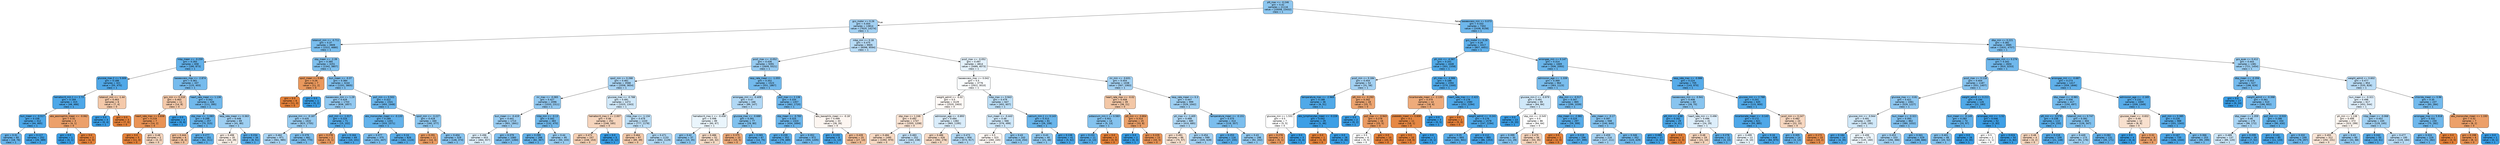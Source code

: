digraph Tree {
node [shape=box, style="filled, rounded", color="black", fontname="helvetica"] ;
edge [fontname="helvetica"] ;
0 [label="ptt_max <= -0.246\ngini = 0.42\nsamples = 21116\nvalue = [10058, 23432]\nclass = 1", fillcolor="#8ec7f0"] ;
1 [label="gcs_motor <= 0.26\ngini = 0.454\nsamples = 13814\nvalue = [7620, 14274]\nclass = 1", fillcolor="#a3d1f3"] ;
0 -> 1 [labeldistance=2.5, labelangle=45, headlabel="True"] ;
2 [label="totalco2_min <= -0.711\ngini = 0.37\nsamples = 3909\nvalue = [1522, 4680]\nclass = 1", fillcolor="#79bded"] ;
1 -> 2 ;
3 [label="mbp_mean <= -0.259\ngini = 0.283\nsamples = 658\nvalue = [180, 873]\nclass = 1", fillcolor="#62b1ea"] ;
2 -> 3 ;
4 [label="glucose_max.2 <= 5.009\ngini = 0.188\nsamples = 321\nvalue = [55, 470]\nclass = 1", fillcolor="#50a8e8"] ;
3 -> 4 ;
5 [label="hematocrit_min.1 <= 2.73\ngini = 0.169\nsamples = 315\nvalue = [48, 466]\nclass = 1", fillcolor="#4da7e8"] ;
4 -> 5 ;
6 [label="bun_mean <= -0.517\ngini = 0.158\nsamples = 312\nvalue = [44, 465]\nclass = 1", fillcolor="#4ca6e7"] ;
5 -> 6 ;
7 [label="gini = 0.31\nsamples = 60\nvalue = [18, 76]\nclass = 1", fillcolor="#68b4eb"] ;
6 -> 7 ;
8 [label="gini = 0.117\nsamples = 252\nvalue = [26, 389]\nclass = 1", fillcolor="#46a4e7"] ;
6 -> 8 ;
9 [label="abs_eosinophils_mean <= -0.062\ngini = 0.32\nsamples = 3\nvalue = [4, 1]\nclass = 0", fillcolor="#eca06a"] ;
5 -> 9 ;
10 [label="gini = 0.0\nsamples = 1\nvalue = [0, 1]\nclass = 1", fillcolor="#399de5"] ;
9 -> 10 ;
11 [label="gini = 0.0\nsamples = 2\nvalue = [4, 0]\nclass = 0", fillcolor="#e58139"] ;
9 -> 11 ;
12 [label="totalco2_min <= -1.44\ngini = 0.463\nsamples = 6\nvalue = [7, 4]\nclass = 0", fillcolor="#f4c9aa"] ;
4 -> 12 ;
13 [label="gini = 0.0\nsamples = 3\nvalue = [0, 4]\nclass = 1", fillcolor="#399de5"] ;
12 -> 13 ;
14 [label="gini = 0.0\nsamples = 3\nvalue = [7, 0]\nclass = 0", fillcolor="#e58139"] ;
12 -> 14 ;
15 [label="baseexcess_max <= -2.874\ngini = 0.361\nsamples = 337\nvalue = [125, 403]\nclass = 1", fillcolor="#76bbed"] ;
3 -> 15 ;
16 [label="gcs_min <= 0.318\ngini = 0.463\nsamples = 11\nvalue = [14, 8]\nclass = 0", fillcolor="#f4c9aa"] ;
15 -> 16 ;
17 [label="heart_rate_max <= 0.838\ngini = 0.219\nsamples = 7\nvalue = [14, 2]\nclass = 0", fillcolor="#e99355"] ;
16 -> 17 ;
18 [label="gini = 0.0\nsamples = 5\nvalue = [11, 0]\nclass = 0", fillcolor="#e58139"] ;
17 -> 18 ;
19 [label="gini = 0.48\nsamples = 2\nvalue = [3, 2]\nclass = 0", fillcolor="#f6d5bd"] ;
17 -> 19 ;
20 [label="gini = 0.0\nsamples = 4\nvalue = [0, 6]\nclass = 1", fillcolor="#399de5"] ;
16 -> 20 ;
21 [label="heart_rate_mean <= 1.136\ngini = 0.342\nsamples = 326\nvalue = [111, 395]\nclass = 1", fillcolor="#71b9ec"] ;
15 -> 21 ;
22 [label="sbp_max <= -1.083\ngini = 0.298\nsamples = 257\nvalue = [70, 315]\nclass = 1", fillcolor="#65b3eb"] ;
21 -> 22 ;
23 [label="gini = 0.444\nsamples = 6\nvalue = [8, 4]\nclass = 0", fillcolor="#f2c09c"] ;
22 -> 23 ;
24 [label="gini = 0.277\nsamples = 251\nvalue = [62, 311]\nclass = 1", fillcolor="#60b1ea"] ;
22 -> 24 ;
25 [label="resp_rate_mean <= 0.363\ngini = 0.448\nsamples = 69\nvalue = [41, 80]\nclass = 1", fillcolor="#9ecff2"] ;
21 -> 25 ;
26 [label="gini = 0.498\nsamples = 35\nvalue = [33, 29]\nclass = 0", fillcolor="#fcf0e7"] ;
25 -> 26 ;
27 [label="gini = 0.234\nsamples = 34\nvalue = [8, 51]\nclass = 1", fillcolor="#58ace9"] ;
25 -> 27 ;
28 [label="sbp_mean <= -2.39\ngini = 0.385\nsamples = 3251\nvalue = [1342, 3807]\nclass = 1", fillcolor="#7fc0ee"] ;
2 -> 28 ;
29 [label="spo2_mean <= 0.68\ngini = 0.26\nsamples = 7\nvalue = [11, 2]\nclass = 0", fillcolor="#ea985d"] ;
28 -> 29 ;
30 [label="gini = 0.0\nsamples = 6\nvalue = [11, 0]\nclass = 0", fillcolor="#e58139"] ;
29 -> 30 ;
31 [label="gini = 0.0\nsamples = 1\nvalue = [0, 2]\nclass = 1", fillcolor="#399de5"] ;
29 -> 31 ;
32 [label="bun_mean <= -0.37\ngini = 0.384\nsamples = 3244\nvalue = [1331, 3805]\nclass = 1", fillcolor="#7ebfee"] ;
28 -> 32 ;
33 [label="baseexcess_min <= 1.29\ngini = 0.429\nsamples = 1703\nvalue = [838, 1857]\nclass = 1", fillcolor="#92c9f1"] ;
32 -> 33 ;
34 [label="glucose_min <= -0.187\ngini = 0.435\nsamples = 1632\nvalue = [823, 1755]\nclass = 1", fillcolor="#96cbf1"] ;
33 -> 34 ;
35 [label="gini = 0.462\nsamples = 971\nvalue = [561, 985]\nclass = 1", fillcolor="#aad5f4"] ;
34 -> 35 ;
36 [label="gini = 0.379\nsamples = 661\nvalue = [262, 770]\nclass = 1", fillcolor="#7cbeee"] ;
34 -> 36 ;
37 [label="po2_min <= -1.017\ngini = 0.224\nsamples = 71\nvalue = [15, 102]\nclass = 1", fillcolor="#56abe9"] ;
33 -> 37 ;
38 [label="gini = 0.278\nsamples = 2\nvalue = [5, 1]\nclass = 0", fillcolor="#ea9a61"] ;
37 -> 38 ;
39 [label="gini = 0.164\nsamples = 69\nvalue = [10, 101]\nclass = 1", fillcolor="#4da7e8"] ;
37 -> 39 ;
40 [label="po2_min <= 0.502\ngini = 0.322\nsamples = 1541\nvalue = [493, 1948]\nclass = 1", fillcolor="#6bb6ec"] ;
32 -> 40 ;
41 [label="abs_monocytes_mean <= -0.133\ngini = 0.289\nsamples = 1201\nvalue = [333, 1571]\nclass = 1", fillcolor="#63b2eb"] ;
40 -> 41 ;
42 [label="gini = 0.377\nsamples = 375\nvalue = [151, 447]\nclass = 1", fillcolor="#7cbeee"] ;
41 -> 42 ;
43 [label="gini = 0.24\nsamples = 826\nvalue = [182, 1124]\nclass = 1", fillcolor="#59ade9"] ;
41 -> 43 ;
44 [label="spo2_min <= -3.227\ngini = 0.418\nsamples = 340\nvalue = [160, 377]\nclass = 1", fillcolor="#8dc7f0"] ;
40 -> 44 ;
45 [label="gini = 0.291\nsamples = 11\nvalue = [14, 3]\nclass = 0", fillcolor="#eb9c63"] ;
44 -> 45 ;
46 [label="gini = 0.404\nsamples = 329\nvalue = [146, 374]\nclass = 1", fillcolor="#86c3ef"] ;
44 -> 46 ;
47 [label="mbp_min <= 0.18\ngini = 0.475\nsamples = 9905\nvalue = [6098, 9594]\nclass = 1", fillcolor="#b7dbf6"] ;
1 -> 47 ;
48 [label="pco2_max <= -0.052\ngini = 0.436\nsamples = 5091\nvalue = [2609, 5521]\nclass = 1", fillcolor="#97cbf1"] ;
47 -> 48 ;
49 [label="spo2_min <= 0.268\ngini = 0.461\nsamples = 3568\nvalue = [2058, 3654]\nclass = 1", fillcolor="#a9d4f4"] ;
48 -> 49 ;
50 [label="inr_max <= -0.083\ngini = 0.427\nsamples = 2096\nvalue = [1033, 2311]\nclass = 1", fillcolor="#92c9f1"] ;
49 -> 50 ;
51 [label="bun_mean <= -0.419\ngini = 0.441\nsamples = 1713\nvalue = [901, 1841]\nclass = 1", fillcolor="#9acdf2"] ;
50 -> 51 ;
52 [label="gini = 0.496\nsamples = 653\nvalue = [464, 557]\nclass = 1", fillcolor="#deeffb"] ;
51 -> 52 ;
53 [label="gini = 0.379\nsamples = 1060\nvalue = [437, 1284]\nclass = 1", fillcolor="#7cbeee"] ;
51 -> 53 ;
54 [label="mbp_min <= -0.13\ngini = 0.342\nsamples = 383\nvalue = [132, 470]\nclass = 1", fillcolor="#71b9ec"] ;
50 -> 54 ;
55 [label="gini = 0.299\nsamples = 288\nvalue = [82, 367]\nclass = 1", fillcolor="#65b3eb"] ;
54 -> 55 ;
56 [label="gini = 0.44\nsamples = 95\nvalue = [50, 103]\nclass = 1", fillcolor="#99cdf2"] ;
54 -> 56 ;
57 [label="glucose_max <= -0.788\ngini = 0.491\nsamples = 1472\nvalue = [1025, 1343]\nclass = 1", fillcolor="#d0e8f9"] ;
49 -> 57 ;
58 [label="hematocrit_max.1 <= 2.007\ngini = 0.48\nsamples = 252\nvalue = [248, 165]\nclass = 0", fillcolor="#f6d5bd"] ;
57 -> 58 ;
59 [label="gini = 0.472\nsamples = 247\nvalue = [248, 153]\nclass = 0", fillcolor="#f5cfb3"] ;
58 -> 59 ;
60 [label="gini = 0.0\nsamples = 5\nvalue = [0, 12]\nclass = 1", fillcolor="#399de5"] ;
58 -> 60 ;
61 [label="mbp_max <= -1.134\ngini = 0.479\nsamples = 1220\nvalue = [777, 1178]\nclass = 1", fillcolor="#bcdef6"] ;
57 -> 61 ;
62 [label="gini = 0.464\nsamples = 87\nvalue = [85, 49]\nclass = 0", fillcolor="#f4caab"] ;
61 -> 62 ;
63 [label="gini = 0.471\nsamples = 1133\nvalue = [692, 1129]\nclass = 1", fillcolor="#b2d9f5"] ;
61 -> 63 ;
64 [label="resp_rate_mean <= -1.055\ngini = 0.352\nsamples = 1523\nvalue = [551, 1867]\nclass = 1", fillcolor="#73baed"] ;
48 -> 64 ;
65 [label="aniongap_min <= -0.409\ngini = 0.47\nsamples = 166\nvalue = [89, 147]\nclass = 1", fillcolor="#b1d8f5"] ;
64 -> 65 ;
66 [label="hematocrit_max.1 <= -0.458\ngini = 0.498\nsamples = 89\nvalue = [60, 67]\nclass = 1", fillcolor="#eaf5fc"] ;
65 -> 66 ;
67 [label="gini = 0.42\nsamples = 37\nvalue = [15, 35]\nclass = 1", fillcolor="#8ec7f0"] ;
66 -> 67 ;
68 [label="gini = 0.486\nsamples = 52\nvalue = [45, 32]\nclass = 0", fillcolor="#f7dbc6"] ;
66 -> 68 ;
69 [label="glucose_max <= -0.688\ngini = 0.391\nsamples = 77\nvalue = [29, 80]\nclass = 1", fillcolor="#81c1ee"] ;
65 -> 69 ;
70 [label="gini = 0.375\nsamples = 10\nvalue = [15, 5]\nclass = 0", fillcolor="#eeab7b"] ;
69 -> 70 ;
71 [label="gini = 0.265\nsamples = 67\nvalue = [14, 75]\nclass = 1", fillcolor="#5eafea"] ;
69 -> 71 ;
72 [label="po2_max <= 2.136\ngini = 0.334\nsamples = 1357\nvalue = [462, 1720]\nclass = 1", fillcolor="#6eb7ec"] ;
64 -> 72 ;
73 [label="sbp_mean <= -0.783\ngini = 0.325\nsamples = 1324\nvalue = [434, 1694]\nclass = 1", fillcolor="#6cb6ec"] ;
72 -> 73 ;
74 [label="gini = 0.239\nsamples = 352\nvalue = [79, 489]\nclass = 1", fillcolor="#59ade9"] ;
73 -> 74 ;
75 [label="gini = 0.352\nsamples = 972\nvalue = [355, 1205]\nclass = 1", fillcolor="#73baed"] ;
73 -> 75 ;
76 [label="abs_basophils_mean <= -0.18\ngini = 0.499\nsamples = 33\nvalue = [28, 26]\nclass = 0", fillcolor="#fdf6f1"] ;
72 -> 76 ;
77 [label="gini = 0.133\nsamples = 8\nvalue = [1, 13]\nclass = 1", fillcolor="#48a5e7"] ;
76 -> 77 ;
78 [label="gini = 0.439\nsamples = 25\nvalue = [27, 13]\nclass = 0", fillcolor="#f2be98"] ;
76 -> 78 ;
79 [label="pco2_max <= -0.052\ngini = 0.497\nsamples = 4814\nvalue = [3489, 4073]\nclass = 1", fillcolor="#e3f1fb"] ;
47 -> 79 ;
80 [label="baseexcess_max <= 0.042\ngini = 0.5\nsamples = 3776\nvalue = [2922, 3010]\nclass = 1", fillcolor="#f9fcfe"] ;
79 -> 80 ;
81 [label="weight_admit <= -0.02\ngini = 0.5\nsamples = 3129\nvalue = [2520, 2403]\nclass = 0", fillcolor="#fef9f6"] ;
80 -> 81 ;
82 [label="sbp_max <= 1.246\ngini = 0.492\nsamples = 1747\nvalue = [1555, 1208]\nclass = 0", fillcolor="#f9e3d3"] ;
81 -> 82 ;
83 [label="gini = 0.484\nsamples = 1495\nvalue = [1392, 970]\nclass = 0", fillcolor="#f7d9c3"] ;
82 -> 83 ;
84 [label="gini = 0.483\nsamples = 252\nvalue = [163, 238]\nclass = 1", fillcolor="#c1e0f7"] ;
82 -> 84 ;
85 [label="admission_age <= -0.893\ngini = 0.494\nsamples = 1382\nvalue = [965, 1195]\nclass = 1", fillcolor="#d9ecfa"] ;
81 -> 85 ;
86 [label="gini = 0.486\nsamples = 426\nvalue = [392, 278]\nclass = 0", fillcolor="#f7dac5"] ;
85 -> 86 ;
87 [label="gini = 0.473\nsamples = 956\nvalue = [573, 917]\nclass = 1", fillcolor="#b5daf5"] ;
85 -> 87 ;
88 [label="mbp_max <= 0.943\ngini = 0.479\nsamples = 647\nvalue = [402, 607]\nclass = 1", fillcolor="#bcdef6"] ;
80 -> 88 ;
89 [label="bun_mean <= -0.443\ngini = 0.49\nsamples = 566\nvalue = [376, 499]\nclass = 1", fillcolor="#cee7f9"] ;
88 -> 89 ;
90 [label="gini = 0.5\nsamples = 323\nvalue = [260, 245]\nclass = 0", fillcolor="#fef8f4"] ;
89 -> 90 ;
91 [label="gini = 0.43\nsamples = 243\nvalue = [116, 254]\nclass = 1", fillcolor="#93caf1"] ;
89 -> 91 ;
92 [label="calcium_min.1 <= 0.143\ngini = 0.313\nsamples = 81\nvalue = [26, 108]\nclass = 1", fillcolor="#69b5eb"] ;
88 -> 92 ;
93 [label="gini = 0.43\nsamples = 40\nvalue = [21, 46]\nclass = 1", fillcolor="#93caf1"] ;
92 -> 93 ;
94 [label="gini = 0.138\nsamples = 41\nvalue = [5, 62]\nclass = 1", fillcolor="#49a5e7"] ;
92 -> 94 ;
95 [label="inr_min <= -0.631\ngini = 0.454\nsamples = 1038\nvalue = [567, 1063]\nclass = 1", fillcolor="#a3d1f3"] ;
79 -> 95 ;
96 [label="heart_rate_max <= -0.02\ngini = 0.458\nsamples = 39\nvalue = [38, 21]\nclass = 0", fillcolor="#f3c7a6"] ;
95 -> 96 ;
97 [label="potassium_min.1 <= 0.583\ngini = 0.401\nsamples = 14\nvalue = [5, 13]\nclass = 1", fillcolor="#85c3ef"] ;
96 -> 97 ;
98 [label="gini = 0.231\nsamples = 11\nvalue = [2, 13]\nclass = 1", fillcolor="#57ace9"] ;
97 -> 98 ;
99 [label="gini = 0.0\nsamples = 3\nvalue = [3, 0]\nclass = 0", fillcolor="#e58139"] ;
97 -> 99 ;
100 [label="ptt_min <= -0.804\ngini = 0.314\nsamples = 25\nvalue = [33, 8]\nclass = 0", fillcolor="#eba069"] ;
96 -> 100 ;
101 [label="gini = 0.0\nsamples = 2\nvalue = [0, 3]\nclass = 1", fillcolor="#399de5"] ;
100 -> 101 ;
102 [label="gini = 0.229\nsamples = 23\nvalue = [33, 5]\nclass = 0", fillcolor="#e99457"] ;
100 -> 102 ;
103 [label="resp_rate_mean <= 0.3\ngini = 0.447\nsamples = 999\nvalue = [529, 1042]\nclass = 1", fillcolor="#9ecff2"] ;
95 -> 103 ;
104 [label="ph_max <= -1.405\ngini = 0.468\nsamples = 685\nvalue = [410, 685]\nclass = 1", fillcolor="#b0d8f5"] ;
103 -> 104 ;
105 [label="gini = 0.491\nsamples = 86\nvalue = [75, 57]\nclass = 0", fillcolor="#f9e1cf"] ;
104 -> 105 ;
106 [label="gini = 0.454\nsamples = 599\nvalue = [335, 628]\nclass = 1", fillcolor="#a3d1f3"] ;
104 -> 106 ;
107 [label="temperature_mean <= -0.151\ngini = 0.375\nsamples = 314\nvalue = [119, 357]\nclass = 1", fillcolor="#7bbeee"] ;
103 -> 107 ;
108 [label="gini = 0.253\nsamples = 116\nvalue = [27, 155]\nclass = 1", fillcolor="#5baeea"] ;
107 -> 108 ;
109 [label="gini = 0.43\nsamples = 198\nvalue = [92, 202]\nclass = 1", fillcolor="#93caf1"] ;
107 -> 109 ;
110 [label="baseexcess_min <= 0.073\ngini = 0.332\nsamples = 7302\nvalue = [2438, 9158]\nclass = 1", fillcolor="#6eb7ec"] ;
0 -> 110 [labeldistance=2.5, labelangle=-45, headlabel="False"] ;
111 [label="gcs_motor <= 0.26\ngini = 0.26\nsamples = 3317\nvalue = [807, 4451]\nclass = 1", fillcolor="#5dafea"] ;
110 -> 111 ;
112 [label="ph_min <= -4.587\ngini = 0.201\nsamples = 1648\nvalue = [301, 2358]\nclass = 1", fillcolor="#52aae8"] ;
111 -> 112 ;
113 [label="pco2_min <= 0.184\ngini = 0.454\nsamples = 54\nvalue = [31, 58]\nclass = 1", fillcolor="#a3d1f3"] ;
112 -> 113 ;
114 [label="temperature_max <= -2.969\ngini = 0.188\nsamples = 36\nvalue = [6, 51]\nclass = 1", fillcolor="#50a9e8"] ;
113 -> 114 ;
115 [label="glucose_min <= 1.531\ngini = 0.5\nsamples = 7\nvalue = [5, 5]\nclass = 0", fillcolor="#ffffff"] ;
114 -> 115 ;
116 [label="gini = 0.278\nsamples = 4\nvalue = [5, 1]\nclass = 0", fillcolor="#ea9a61"] ;
115 -> 116 ;
117 [label="gini = 0.0\nsamples = 3\nvalue = [0, 4]\nclass = 1", fillcolor="#399de5"] ;
115 -> 117 ;
118 [label="abs_lymphocytes_mean <= -0.226\ngini = 0.042\nsamples = 29\nvalue = [1, 46]\nclass = 1", fillcolor="#3d9fe6"] ;
114 -> 118 ;
119 [label="gini = 0.0\nsamples = 1\nvalue = [1, 0]\nclass = 0", fillcolor="#e58139"] ;
118 -> 119 ;
120 [label="gini = 0.0\nsamples = 28\nvalue = [0, 46]\nclass = 1", fillcolor="#399de5"] ;
118 -> 120 ;
121 [label="ptt_min <= -0.293\ngini = 0.342\nsamples = 18\nvalue = [25, 7]\nclass = 0", fillcolor="#eca470"] ;
113 -> 121 ;
122 [label="gini = 0.0\nsamples = 2\nvalue = [0, 2]\nclass = 1", fillcolor="#399de5"] ;
121 -> 122 ;
123 [label="po2_max <= -0.943\ngini = 0.278\nsamples = 16\nvalue = [25, 5]\nclass = 0", fillcolor="#ea9a61"] ;
121 -> 123 ;
124 [label="gini = 0.5\nsamples = 6\nvalue = [5, 5]\nclass = 0", fillcolor="#ffffff"] ;
123 -> 124 ;
125 [label="gini = 0.0\nsamples = 10\nvalue = [20, 0]\nclass = 0", fillcolor="#e58139"] ;
123 -> 125 ;
126 [label="ph_max <= -4.986\ngini = 0.188\nsamples = 1594\nvalue = [270, 2300]\nclass = 1", fillcolor="#50a9e8"] ;
112 -> 126 ;
127 [label="bicarbonate_mean <= -2.133\ngini = 0.375\nsamples = 14\nvalue = [18, 6]\nclass = 0", fillcolor="#eeab7b"] ;
126 -> 127 ;
128 [label="platelets_mean <= 0.606\ngini = 0.1\nsamples = 11\nvalue = [18, 1]\nclass = 0", fillcolor="#e68844"] ;
127 -> 128 ;
129 [label="gini = 0.0\nsamples = 10\nvalue = [18, 0]\nclass = 0", fillcolor="#e58139"] ;
128 -> 129 ;
130 [label="gini = 0.0\nsamples = 1\nvalue = [0, 1]\nclass = 1", fillcolor="#399de5"] ;
128 -> 130 ;
131 [label="gini = 0.0\nsamples = 3\nvalue = [0, 5]\nclass = 1", fillcolor="#399de5"] ;
127 -> 131 ;
132 [label="heart_rate_max <= -2.422\ngini = 0.178\nsamples = 1580\nvalue = [252, 2294]\nclass = 1", fillcolor="#4fa8e8"] ;
126 -> 132 ;
133 [label="gini = 0.0\nsamples = 2\nvalue = [5, 0]\nclass = 0", fillcolor="#e58139"] ;
132 -> 133 ;
134 [label="weight_admit <= -0.241\ngini = 0.176\nsamples = 1578\nvalue = [247, 2294]\nclass = 1", fillcolor="#4ea8e8"] ;
132 -> 134 ;
135 [label="gini = 0.25\nsamples = 693\nvalue = [161, 941]\nclass = 1", fillcolor="#5baee9"] ;
134 -> 135 ;
136 [label="gini = 0.112\nsamples = 885\nvalue = [86, 1353]\nclass = 1", fillcolor="#46a3e7"] ;
134 -> 136 ;
137 [label="aniongap_min <= 0.147\ngini = 0.314\nsamples = 1669\nvalue = [506, 2093]\nclass = 1", fillcolor="#69b5eb"] ;
111 -> 137 ;
138 [label="admission_age <= -1.339\ngini = 0.369\nsamples = 964\nvalue = [363, 1123]\nclass = 1", fillcolor="#79bded"] ;
137 -> 138 ;
139 [label="glucose_min.2 <= -0.979\ngini = 0.491\nsamples = 99\nvalue = [64, 84]\nclass = 1", fillcolor="#d0e8f9"] ;
138 -> 139 ;
140 [label="gini = 0.0\nsamples = 13\nvalue = [0, 20]\nclass = 1", fillcolor="#399de5"] ;
139 -> 140 ;
141 [label="sbp_min <= -0.545\ngini = 0.5\nsamples = 86\nvalue = [64, 64]\nclass = 0", fillcolor="#ffffff"] ;
139 -> 141 ;
142 [label="gini = 0.399\nsamples = 30\nvalue = [11, 29]\nclass = 1", fillcolor="#84c2ef"] ;
141 -> 142 ;
143 [label="gini = 0.479\nsamples = 56\nvalue = [53, 35]\nclass = 0", fillcolor="#f6d4bc"] ;
141 -> 143 ;
144 [label="dbp_min <= -0.517\ngini = 0.347\nsamples = 865\nvalue = [299, 1039]\nclass = 1", fillcolor="#72b9ec"] ;
138 -> 144 ;
145 [label="sbp_mean <= -2.982\ngini = 0.224\nsamples = 297\nvalue = [59, 399]\nclass = 1", fillcolor="#56abe9"] ;
144 -> 145 ;
146 [label="gini = 0.0\nsamples = 1\nvalue = [2, 0]\nclass = 0", fillcolor="#e58139"] ;
145 -> 146 ;
147 [label="gini = 0.219\nsamples = 296\nvalue = [57, 399]\nclass = 1", fillcolor="#55abe9"] ;
145 -> 147 ;
148 [label="wbc_mean <= -0.17\ngini = 0.397\nsamples = 568\nvalue = [240, 640]\nclass = 1", fillcolor="#83c2ef"] ;
144 -> 148 ;
149 [label="gini = 0.459\nsamples = 216\nvalue = [117, 211]\nclass = 1", fillcolor="#a7d3f3"] ;
148 -> 149 ;
150 [label="gini = 0.346\nsamples = 352\nvalue = [123, 429]\nclass = 1", fillcolor="#72b9ec"] ;
148 -> 150 ;
151 [label="resp_rate_max <= -0.986\ngini = 0.224\nsamples = 705\nvalue = [143, 970]\nclass = 1", fillcolor="#56abe9"] ;
137 -> 151 ;
152 [label="baseexcess_min <= -0.941\ngini = 0.408\nsamples = 60\nvalue = [28, 70]\nclass = 1", fillcolor="#88c4ef"] ;
151 -> 152 ;
153 [label="ptt_min <= 4.68\ngini = 0.162\nsamples = 29\nvalue = [4, 41]\nclass = 1", fillcolor="#4ca7e8"] ;
152 -> 153 ;
154 [label="gini = 0.089\nsamples = 27\nvalue = [2, 41]\nclass = 1", fillcolor="#43a2e6"] ;
153 -> 154 ;
155 [label="gini = 0.0\nsamples = 2\nvalue = [2, 0]\nclass = 0", fillcolor="#e58139"] ;
153 -> 155 ;
156 [label="heart_rate_min <= 0.496\ngini = 0.496\nsamples = 31\nvalue = [24, 29]\nclass = 1", fillcolor="#ddeefb"] ;
152 -> 156 ;
157 [label="gini = 0.48\nsamples = 19\nvalue = [21, 14]\nclass = 0", fillcolor="#f6d5bd"] ;
156 -> 157 ;
158 [label="gini = 0.278\nsamples = 12\nvalue = [3, 15]\nclass = 1", fillcolor="#61b1ea"] ;
156 -> 158 ;
159 [label="glucose_min <= 2.788\ngini = 0.201\nsamples = 645\nvalue = [115, 900]\nclass = 1", fillcolor="#52aae8"] ;
151 -> 159 ;
160 [label="bicarbonate_mean <= -3.143\ngini = 0.172\nsamples = 621\nvalue = [93, 885]\nclass = 1", fillcolor="#4ea7e8"] ;
159 -> 160 ;
161 [label="gini = 0.499\nsamples = 13\nvalue = [9, 10]\nclass = 1", fillcolor="#ebf5fc"] ;
160 -> 161 ;
162 [label="gini = 0.16\nsamples = 608\nvalue = [84, 875]\nclass = 1", fillcolor="#4ca6e7"] ;
160 -> 162 ;
163 [label="pco2_min <= 0.247\ngini = 0.482\nsamples = 24\nvalue = [22, 15]\nclass = 0", fillcolor="#f7d7c0"] ;
159 -> 163 ;
164 [label="gini = 0.305\nsamples = 14\nvalue = [3, 13]\nclass = 1", fillcolor="#67b4eb"] ;
163 -> 164 ;
165 [label="gini = 0.172\nsamples = 10\nvalue = [19, 2]\nclass = 0", fillcolor="#e88e4e"] ;
163 -> 165 ;
166 [label="dbp_min <= 0.221\ngini = 0.382\nsamples = 3985\nvalue = [1631, 4707]\nclass = 1", fillcolor="#7ebfee"] ;
110 -> 166 ;
167 [label="baseexcess_min <= 0.276\ngini = 0.342\nsamples = 2604\nvalue = [910, 3253]\nclass = 1", fillcolor="#70b8ec"] ;
166 -> 167 ;
168 [label="pco2_max <= 0.118\ngini = 0.404\nsamples = 1187\nvalue = [551, 1407]\nclass = 1", fillcolor="#87c3ef"] ;
167 -> 168 ;
169 [label="glucose_max <= -0.81\ngini = 0.421\nsamples = 1061\nvalue = [529, 1227]\nclass = 1", fillcolor="#8ec7f0"] ;
168 -> 169 ;
170 [label="glucose_min <= -0.944\ngini = 0.491\nsamples = 199\nvalue = [149, 195]\nclass = 1", fillcolor="#d0e8f9"] ;
169 -> 170 ;
171 [label="gini = 0.184\nsamples = 24\nvalue = [4, 35]\nclass = 1", fillcolor="#50a8e8"] ;
170 -> 171 ;
172 [label="gini = 0.499\nsamples = 175\nvalue = [145, 160]\nclass = 1", fillcolor="#ecf6fd"] ;
170 -> 172 ;
173 [label="bun_mean <= -0.321\ngini = 0.393\nsamples = 862\nvalue = [380, 1032]\nclass = 1", fillcolor="#82c1ef"] ;
169 -> 173 ;
174 [label="gini = 0.453\nsamples = 333\nvalue = [194, 366]\nclass = 1", fillcolor="#a2d1f3"] ;
173 -> 174 ;
175 [label="gini = 0.341\nsamples = 529\nvalue = [186, 666]\nclass = 1", fillcolor="#70b8ec"] ;
173 -> 175 ;
176 [label="weight_admit <= 0.211\ngini = 0.194\nsamples = 126\nvalue = [22, 180]\nclass = 1", fillcolor="#51a9e8"] ;
168 -> 176 ;
177 [label="bun_mean <= -0.149\ngini = 0.283\nsamples = 74\nvalue = [20, 97]\nclass = 1", fillcolor="#62b1ea"] ;
176 -> 177 ;
178 [label="gini = 0.401\nsamples = 48\nvalue = [20, 52]\nclass = 1", fillcolor="#85c3ef"] ;
177 -> 178 ;
179 [label="gini = 0.0\nsamples = 26\nvalue = [0, 45]\nclass = 1", fillcolor="#399de5"] ;
177 -> 179 ;
180 [label="aniongap_min <= -1.52\ngini = 0.046\nsamples = 52\nvalue = [2, 83]\nclass = 1", fillcolor="#3e9fe6"] ;
176 -> 180 ;
181 [label="gini = 0.5\nsamples = 2\nvalue = [1, 1]\nclass = 0", fillcolor="#ffffff"] ;
180 -> 181 ;
182 [label="gini = 0.024\nsamples = 50\nvalue = [1, 82]\nclass = 1", fillcolor="#3b9ee5"] ;
180 -> 182 ;
183 [label="aniongap_min <= -0.687\ngini = 0.273\nsamples = 1417\nvalue = [359, 1846]\nclass = 1", fillcolor="#60b0ea"] ;
167 -> 183 ;
184 [label="dbp_mean <= -0.981\ngini = 0.356\nsamples = 417\nvalue = [150, 497]\nclass = 1", fillcolor="#75bbed"] ;
183 -> 184 ;
185 [label="ptt_min <= -0.578\ngini = 0.238\nsamples = 113\nvalue = [24, 150]\nclass = 1", fillcolor="#59ade9"] ;
184 -> 185 ;
186 [label="gini = 0.48\nsamples = 4\nvalue = [3, 2]\nclass = 0", fillcolor="#f6d5bd"] ;
185 -> 186 ;
187 [label="gini = 0.218\nsamples = 109\nvalue = [21, 148]\nclass = 1", fillcolor="#55abe9"] ;
185 -> 187 ;
188 [label="totalco2_min <= 0.747\ngini = 0.391\nsamples = 304\nvalue = [126, 347]\nclass = 1", fillcolor="#81c1ee"] ;
184 -> 188 ;
189 [label="gini = 0.449\nsamples = 173\nvalue = [91, 176]\nclass = 1", fillcolor="#9fd0f2"] ;
188 -> 189 ;
190 [label="gini = 0.282\nsamples = 131\nvalue = [35, 171]\nclass = 1", fillcolor="#62b1ea"] ;
188 -> 190 ;
191 [label="admission_age <= -2.165\ngini = 0.232\nsamples = 1000\nvalue = [209, 1349]\nclass = 1", fillcolor="#58ace9"] ;
183 -> 191 ;
192 [label="glucose_mean <= -0.832\ngini = 0.49\nsamples = 12\nvalue = [8, 6]\nclass = 0", fillcolor="#f8e0ce"] ;
191 -> 192 ;
193 [label="gini = 0.0\nsamples = 4\nvalue = [0, 4]\nclass = 1", fillcolor="#399de5"] ;
192 -> 193 ;
194 [label="gini = 0.32\nsamples = 8\nvalue = [8, 2]\nclass = 0", fillcolor="#eca06a"] ;
192 -> 194 ;
195 [label="po2_min <= 0.385\ngini = 0.226\nsamples = 988\nvalue = [201, 1343]\nclass = 1", fillcolor="#57ace9"] ;
191 -> 195 ;
196 [label="gini = 0.167\nsamples = 735\nvalue = [106, 1044]\nclass = 1", fillcolor="#4da7e8"] ;
195 -> 196 ;
197 [label="gini = 0.366\nsamples = 253\nvalue = [95, 299]\nclass = 1", fillcolor="#78bced"] ;
195 -> 197 ;
198 [label="gcs_eyes <= 0.412\ngini = 0.443\nsamples = 1381\nvalue = [721, 1454]\nclass = 1", fillcolor="#9bcef2"] ;
166 -> 198 ;
199 [label="dbp_mean <= -0.356\ngini = 0.353\nsamples = 527\nvalue = [186, 626]\nclass = 1", fillcolor="#74baed"] ;
198 -> 199 ;
200 [label="gini = 0.0\nsamples = 17\nvalue = [0, 24]\nclass = 1", fillcolor="#399de5"] ;
199 -> 200 ;
201 [label="weight_admit <= -0.398\ngini = 0.361\nsamples = 510\nvalue = [186, 602]\nclass = 1", fillcolor="#76bbed"] ;
199 -> 201 ;
202 [label="dbp_mean <= 1.359\ngini = 0.46\nsamples = 176\nvalue = [96, 172]\nclass = 1", fillcolor="#a8d4f4"] ;
201 -> 202 ;
203 [label="gini = 0.489\nsamples = 137\nvalue = [89, 120]\nclass = 1", fillcolor="#cce6f8"] ;
202 -> 203 ;
204 [label="gini = 0.209\nsamples = 39\nvalue = [7, 52]\nclass = 1", fillcolor="#54aae8"] ;
202 -> 204 ;
205 [label="po2_min <= -0.533\ngini = 0.286\nsamples = 334\nvalue = [90, 430]\nclass = 1", fillcolor="#62b2ea"] ;
201 -> 205 ;
206 [label="gini = 0.141\nsamples = 85\nvalue = [11, 133]\nclass = 1", fillcolor="#49a5e7"] ;
205 -> 206 ;
207 [label="gini = 0.332\nsamples = 249\nvalue = [79, 297]\nclass = 1", fillcolor="#6eb7ec"] ;
205 -> 207 ;
208 [label="weight_admit <= 0.602\ngini = 0.477\nsamples = 854\nvalue = [535, 828]\nclass = 1", fillcolor="#b9dcf6"] ;
198 -> 208 ;
209 [label="bun_mean <= -0.321\ngini = 0.496\nsamples = 617\nvalue = [452, 544]\nclass = 1", fillcolor="#deeefb"] ;
208 -> 209 ;
210 [label="ph_min <= 1.138\ngini = 0.499\nsamples = 372\nvalue = [323, 299]\nclass = 0", fillcolor="#fdf6f0"] ;
209 -> 210 ;
211 [label="gini = 0.493\nsamples = 312\nvalue = [292, 231]\nclass = 0", fillcolor="#fae5d6"] ;
210 -> 211 ;
212 [label="gini = 0.43\nsamples = 60\nvalue = [31, 68]\nclass = 1", fillcolor="#93caf1"] ;
210 -> 212 ;
213 [label="mbp_mean <= -0.068\ngini = 0.452\nsamples = 245\nvalue = [129, 245]\nclass = 1", fillcolor="#a1d1f3"] ;
209 -> 213 ;
214 [label="gini = 0.242\nsamples = 50\nvalue = [10, 61]\nclass = 1", fillcolor="#59ade9"] ;
213 -> 214 ;
215 [label="gini = 0.477\nsamples = 195\nvalue = [119, 184]\nclass = 1", fillcolor="#b9dcf6"] ;
213 -> 215 ;
216 [label="chloride_mean <= 0.96\ngini = 0.35\nsamples = 237\nvalue = [83, 284]\nclass = 1", fillcolor="#73baed"] ;
208 -> 216 ;
217 [label="aniongap_max <= 5.918\ngini = 0.332\nsamples = 230\nvalue = [75, 282]\nclass = 1", fillcolor="#6eb7ec"] ;
216 -> 217 ;
218 [label="gini = 0.324\nsamples = 229\nvalue = [72, 282]\nclass = 1", fillcolor="#6cb6ec"] ;
217 -> 218 ;
219 [label="gini = 0.0\nsamples = 1\nvalue = [3, 0]\nclass = 0", fillcolor="#e58139"] ;
217 -> 219 ;
220 [label="abs_monocytes_mean <= 1.193\ngini = 0.32\nsamples = 7\nvalue = [8, 2]\nclass = 0", fillcolor="#eca06a"] ;
216 -> 220 ;
221 [label="gini = 0.198\nsamples = 6\nvalue = [8, 1]\nclass = 0", fillcolor="#e89152"] ;
220 -> 221 ;
222 [label="gini = 0.0\nsamples = 1\nvalue = [0, 1]\nclass = 1", fillcolor="#399de5"] ;
220 -> 222 ;
}